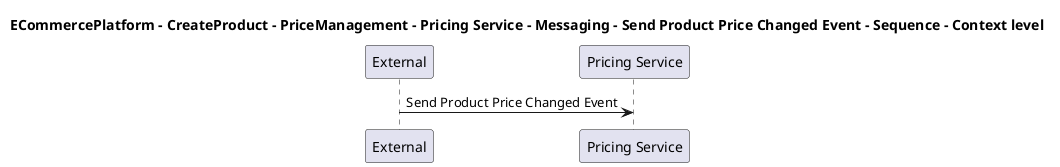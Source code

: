 @startuml

title ECommercePlatform - CreateProduct - PriceManagement - Pricing Service - Messaging - Send Product Price Changed Event - Sequence - Context level

participant "External" as C4InterFlow.SoftwareSystems.ExternalSystem
participant "Pricing Service" as ECommercePlatform.CreateProduct.PriceManagement.SoftwareSystems.PricingService

C4InterFlow.SoftwareSystems.ExternalSystem -> ECommercePlatform.CreateProduct.PriceManagement.SoftwareSystems.PricingService : Send Product Price Changed Event


@enduml
